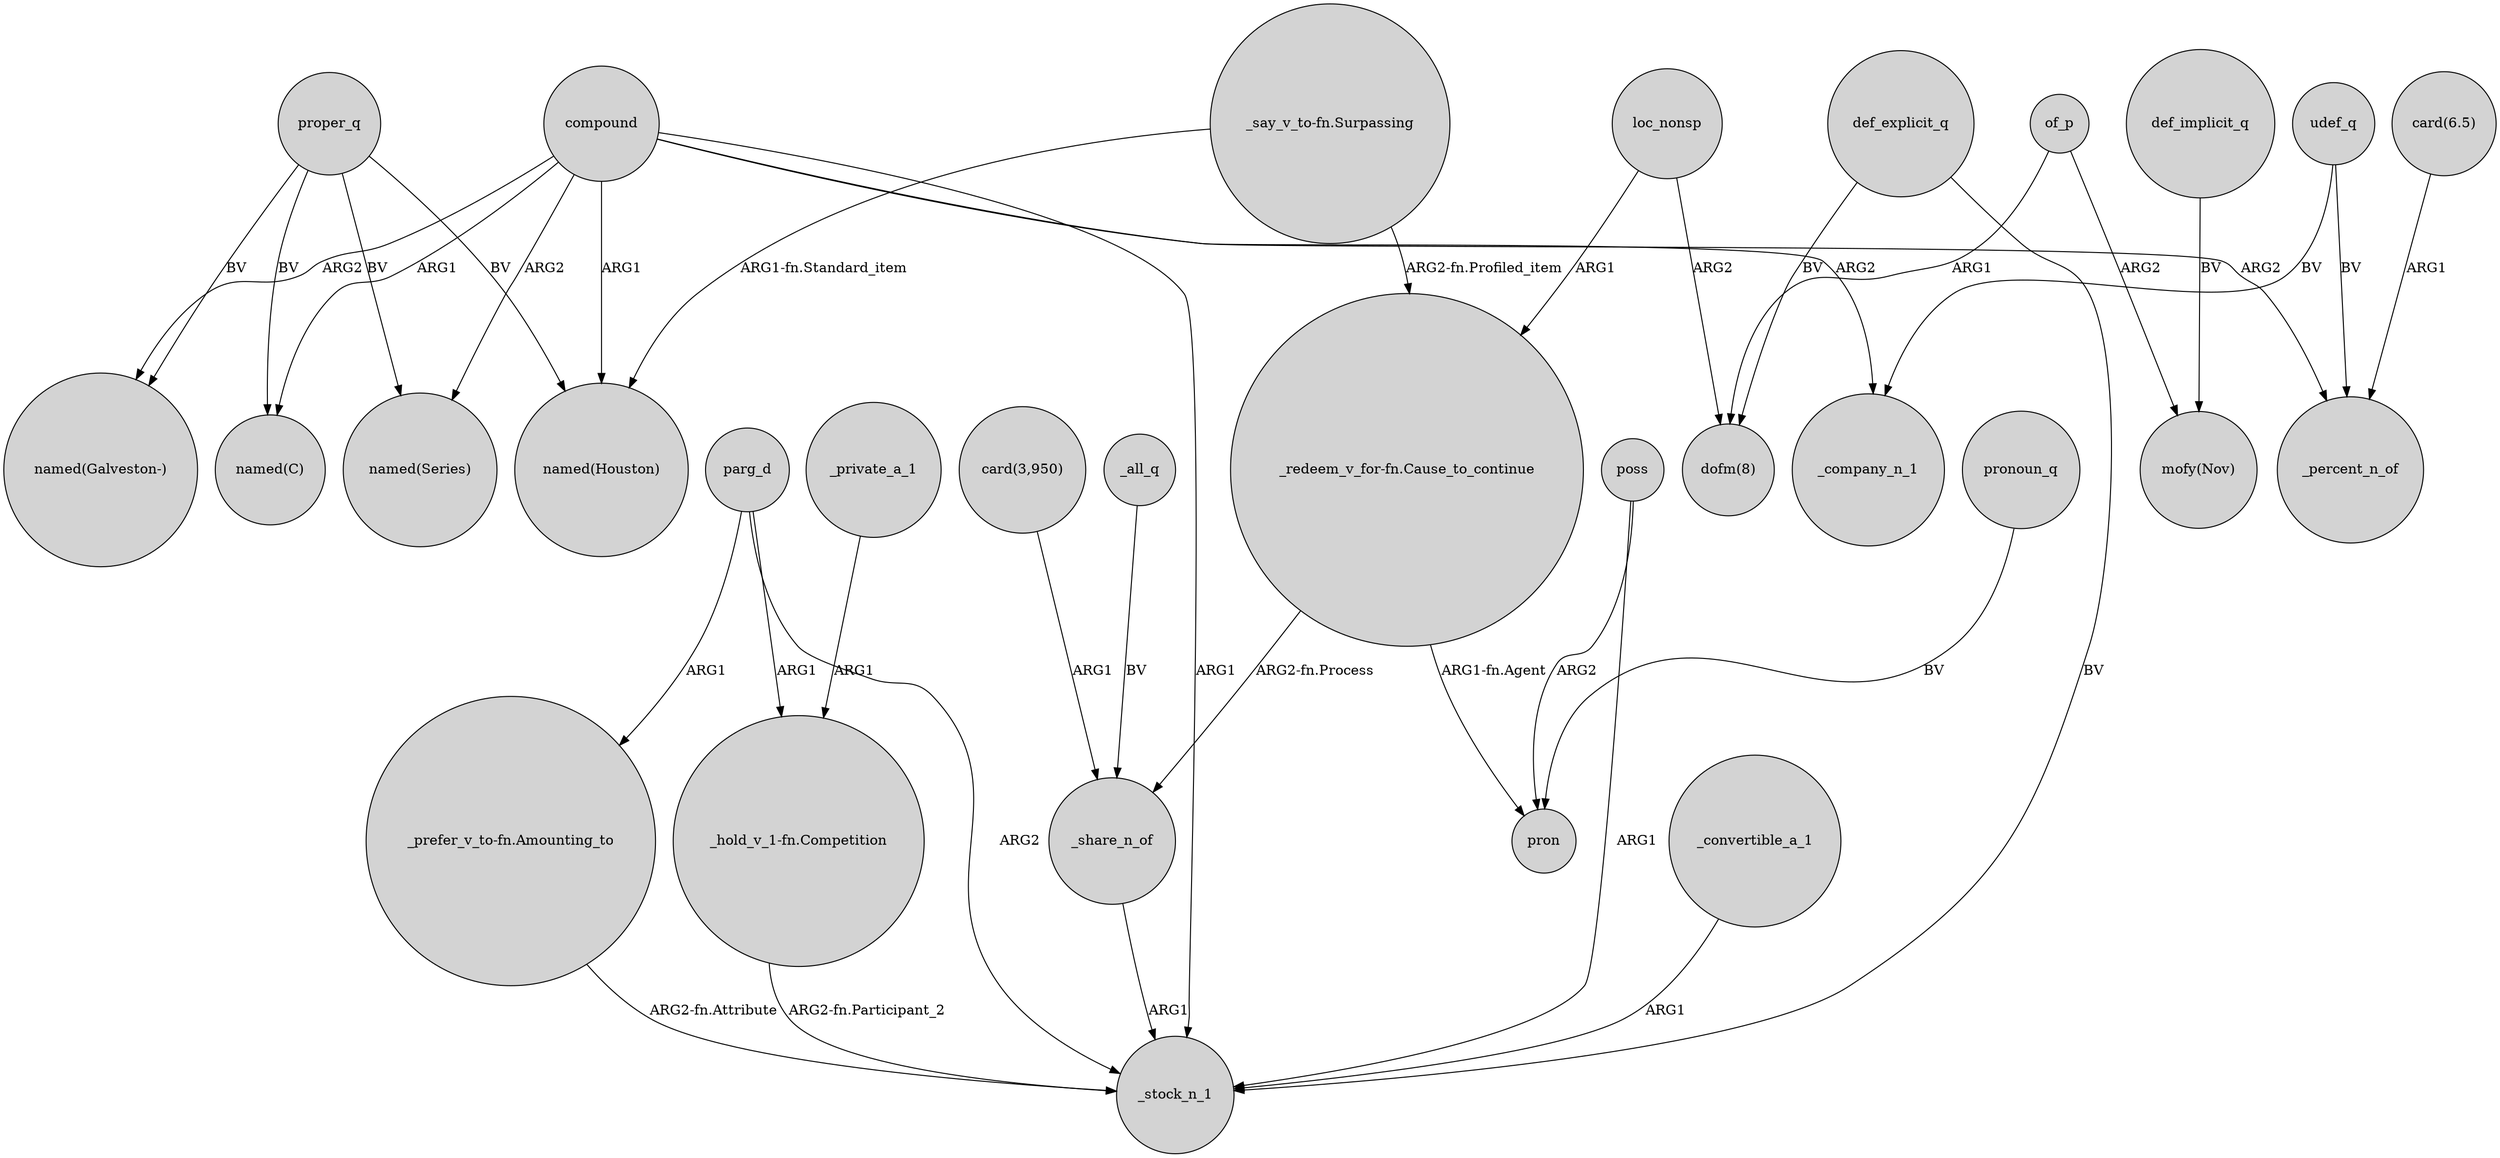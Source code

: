 digraph {
	node [shape=circle style=filled]
	compound -> "named(Series)" [label=ARG2]
	parg_d -> "_hold_v_1-fn.Competition" [label=ARG1]
	proper_q -> "named(C)" [label=BV]
	proper_q -> "named(Series)" [label=BV]
	"card(3,950)" -> _share_n_of [label=ARG1]
	of_p -> "mofy(Nov)" [label=ARG2]
	_private_a_1 -> "_hold_v_1-fn.Competition" [label=ARG1]
	compound -> _company_n_1 [label=ARG2]
	udef_q -> _company_n_1 [label=BV]
	"_say_v_to-fn.Surpassing" -> "named(Houston)" [label="ARG1-fn.Standard_item"]
	_all_q -> _share_n_of [label=BV]
	def_explicit_q -> _stock_n_1 [label=BV]
	parg_d -> _stock_n_1 [label=ARG2]
	compound -> _stock_n_1 [label=ARG1]
	parg_d -> "_prefer_v_to-fn.Amounting_to" [label=ARG1]
	pronoun_q -> pron [label=BV]
	poss -> pron [label=ARG2]
	_share_n_of -> _stock_n_1 [label=ARG1]
	"_redeem_v_for-fn.Cause_to_continue" -> _share_n_of [label="ARG2-fn.Process"]
	"_prefer_v_to-fn.Amounting_to" -> _stock_n_1 [label="ARG2-fn.Attribute"]
	udef_q -> _percent_n_of [label=BV]
	def_explicit_q -> "dofm(8)" [label=BV]
	proper_q -> "named(Houston)" [label=BV]
	compound -> _percent_n_of [label=ARG2]
	compound -> "named(Houston)" [label=ARG1]
	poss -> _stock_n_1 [label=ARG1]
	compound -> "named(Galveston-)" [label=ARG2]
	loc_nonsp -> "_redeem_v_for-fn.Cause_to_continue" [label=ARG1]
	proper_q -> "named(Galveston-)" [label=BV]
	of_p -> "dofm(8)" [label=ARG1]
	"_hold_v_1-fn.Competition" -> _stock_n_1 [label="ARG2-fn.Participant_2"]
	_convertible_a_1 -> _stock_n_1 [label=ARG1]
	"_redeem_v_for-fn.Cause_to_continue" -> pron [label="ARG1-fn.Agent"]
	def_implicit_q -> "mofy(Nov)" [label=BV]
	"card(6.5)" -> _percent_n_of [label=ARG1]
	"_say_v_to-fn.Surpassing" -> "_redeem_v_for-fn.Cause_to_continue" [label="ARG2-fn.Profiled_item"]
	loc_nonsp -> "dofm(8)" [label=ARG2]
	compound -> "named(C)" [label=ARG1]
}
